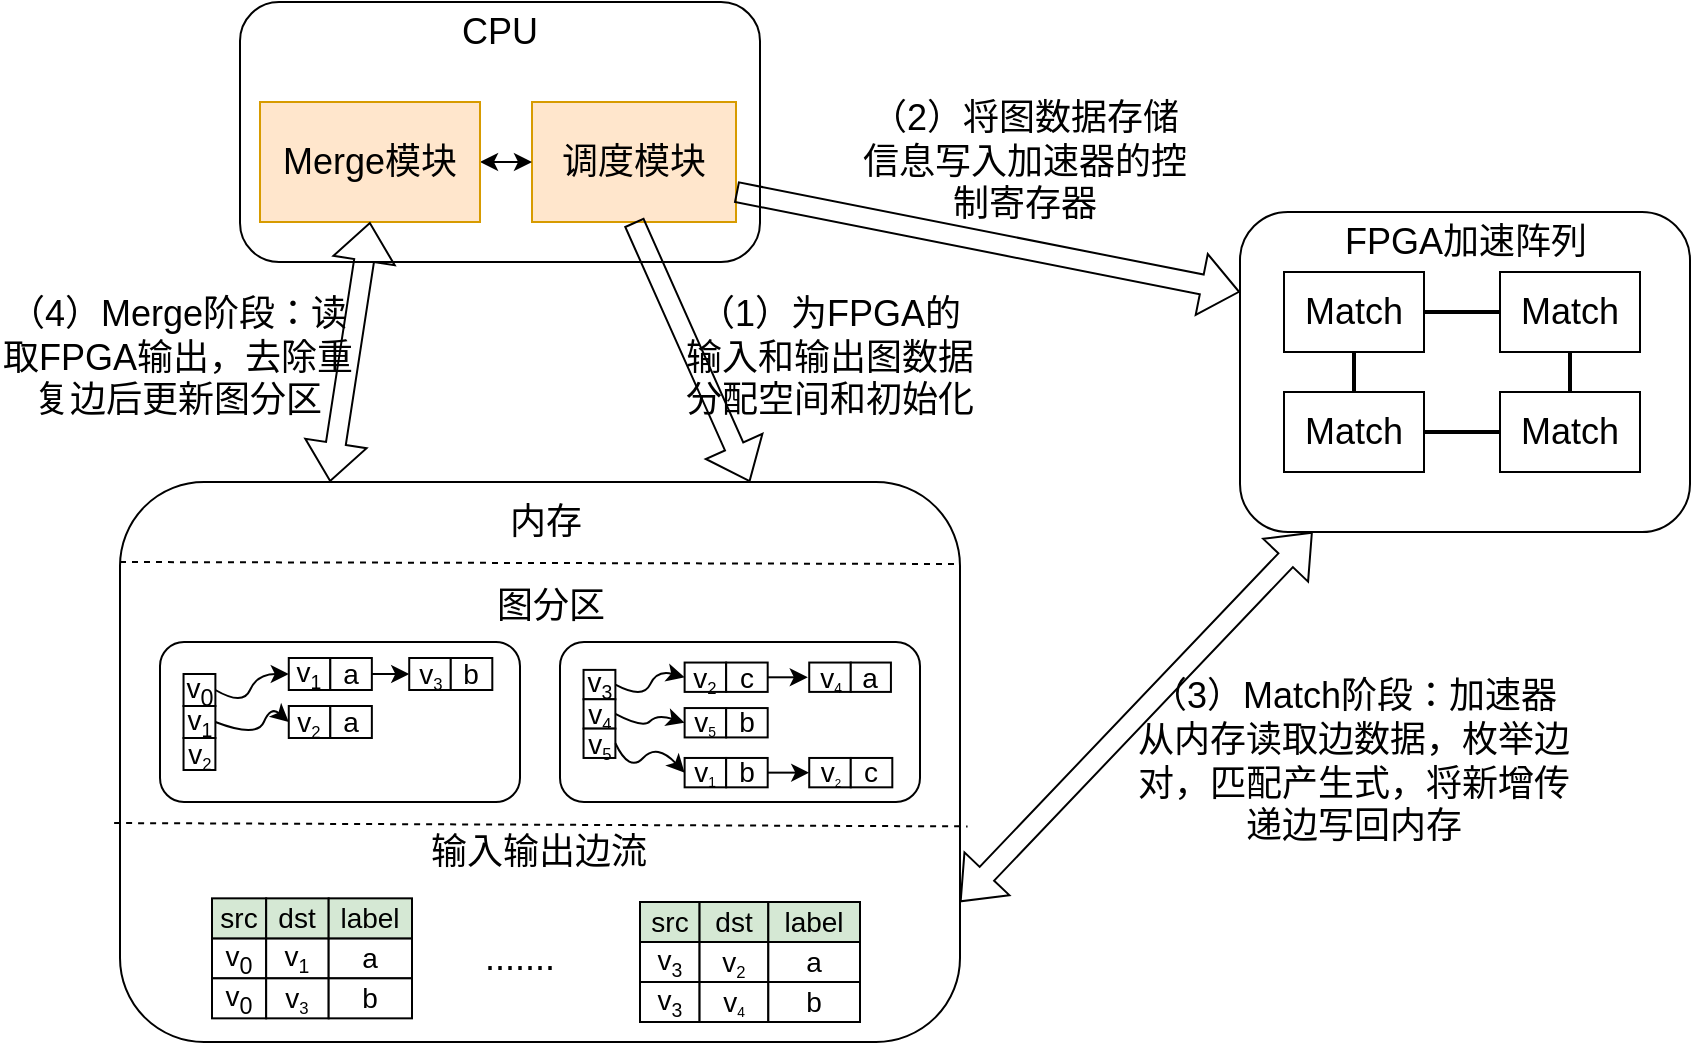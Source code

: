 <mxfile version="18.1.3" type="github">
  <diagram id="YscDvSlWubainQox9Fi7" name="Page-1">
    <mxGraphModel dx="1038" dy="529" grid="1" gridSize="10" guides="1" tooltips="1" connect="1" arrows="1" fold="1" page="1" pageScale="1" pageWidth="827" pageHeight="1169" math="0" shadow="0">
      <root>
        <mxCell id="0" />
        <mxCell id="1" parent="0" />
        <mxCell id="mXBABJLFOL5zwvfrdwrO-172" value="" style="group" vertex="1" connectable="0" parent="1">
          <mxGeometry x="110.0" y="280" width="420.0" height="280" as="geometry" />
        </mxCell>
        <mxCell id="mXBABJLFOL5zwvfrdwrO-5" value="" style="rounded=1;whiteSpace=wrap;html=1;fontSize=18;" vertex="1" parent="mXBABJLFOL5zwvfrdwrO-172">
          <mxGeometry x="1.137e-13" width="420" height="280" as="geometry" />
        </mxCell>
        <mxCell id="mXBABJLFOL5zwvfrdwrO-6" value="&lt;font style=&quot;font-size: 18px;&quot;&gt;内存&lt;/font&gt;" style="text;html=1;strokeColor=none;fillColor=none;align=center;verticalAlign=middle;whiteSpace=wrap;rounded=0;" vertex="1" parent="mXBABJLFOL5zwvfrdwrO-172">
          <mxGeometry x="178.0" width="70" height="40" as="geometry" />
        </mxCell>
        <mxCell id="mXBABJLFOL5zwvfrdwrO-76" value="" style="endArrow=none;dashed=1;html=1;rounded=0;fontSize=18;entryX=1.009;entryY=0.615;entryDx=0;entryDy=0;entryPerimeter=0;exitX=-0.007;exitY=0.609;exitDx=0;exitDy=0;exitPerimeter=0;" edge="1" parent="mXBABJLFOL5zwvfrdwrO-172" source="mXBABJLFOL5zwvfrdwrO-5" target="mXBABJLFOL5zwvfrdwrO-5">
          <mxGeometry width="50" height="50" relative="1" as="geometry">
            <mxPoint x="-10.32" y="169.68" as="sourcePoint" />
            <mxPoint x="432.32" y="170.52" as="targetPoint" />
          </mxGeometry>
        </mxCell>
        <mxCell id="mXBABJLFOL5zwvfrdwrO-78" value="" style="endArrow=none;dashed=1;html=1;rounded=0;fontSize=18;exitX=-0.003;exitY=0.606;exitDx=0;exitDy=0;exitPerimeter=0;" edge="1" parent="mXBABJLFOL5zwvfrdwrO-172">
          <mxGeometry width="50" height="50" relative="1" as="geometry">
            <mxPoint y="40.0" as="sourcePoint" />
            <mxPoint x="420.0" y="41" as="targetPoint" />
          </mxGeometry>
        </mxCell>
        <mxCell id="mXBABJLFOL5zwvfrdwrO-80" value="&lt;font style=&quot;font-size: 18px;&quot;&gt;图分区&lt;/font&gt;" style="text;html=1;strokeColor=none;fillColor=none;align=center;verticalAlign=middle;whiteSpace=wrap;rounded=0;" vertex="1" parent="mXBABJLFOL5zwvfrdwrO-172">
          <mxGeometry x="138.0" y="47" width="155" height="30" as="geometry" />
        </mxCell>
        <mxCell id="mXBABJLFOL5zwvfrdwrO-81" value="&lt;font style=&quot;font-size: 18px;&quot;&gt;输入输出边流&lt;/font&gt;" style="text;html=1;strokeColor=none;fillColor=none;align=center;verticalAlign=middle;whiteSpace=wrap;rounded=0;" vertex="1" parent="mXBABJLFOL5zwvfrdwrO-172">
          <mxGeometry x="102.75" y="170" width="212.5" height="30" as="geometry" />
        </mxCell>
        <mxCell id="mXBABJLFOL5zwvfrdwrO-135" value="" style="group" vertex="1" connectable="0" parent="mXBABJLFOL5zwvfrdwrO-172">
          <mxGeometry x="20.0" y="80" width="180" height="80" as="geometry" />
        </mxCell>
        <mxCell id="mXBABJLFOL5zwvfrdwrO-136" value="" style="rounded=1;whiteSpace=wrap;html=1;" vertex="1" parent="mXBABJLFOL5zwvfrdwrO-135">
          <mxGeometry width="180" height="80" as="geometry" />
        </mxCell>
        <mxCell id="mXBABJLFOL5zwvfrdwrO-137" value="" style="group" vertex="1" connectable="0" parent="mXBABJLFOL5zwvfrdwrO-135">
          <mxGeometry x="11.769" y="16" width="15.923" height="32" as="geometry" />
        </mxCell>
        <mxCell id="mXBABJLFOL5zwvfrdwrO-138" value="v&lt;sub&gt;0&lt;/sub&gt;" style="rounded=0;whiteSpace=wrap;html=1;fontSize=14;" vertex="1" parent="mXBABJLFOL5zwvfrdwrO-137">
          <mxGeometry width="15.923" height="16" as="geometry" />
        </mxCell>
        <mxCell id="mXBABJLFOL5zwvfrdwrO-139" value="v&lt;span style=&quot;font-size: 11.667px;&quot;&gt;&lt;sub&gt;1&lt;/sub&gt;&lt;/span&gt;" style="rounded=0;whiteSpace=wrap;html=1;fontSize=14;" vertex="1" parent="mXBABJLFOL5zwvfrdwrO-137">
          <mxGeometry y="16" width="15.923" height="16" as="geometry" />
        </mxCell>
        <mxCell id="mXBABJLFOL5zwvfrdwrO-140" value="" style="curved=1;endArrow=classic;html=1;rounded=0;exitX=1;exitY=0.5;exitDx=0;exitDy=0;entryX=0;entryY=0.5;entryDx=0;entryDy=0;" edge="1" parent="mXBABJLFOL5zwvfrdwrO-135" source="mXBABJLFOL5zwvfrdwrO-138" target="mXBABJLFOL5zwvfrdwrO-141">
          <mxGeometry width="50" height="50" relative="1" as="geometry">
            <mxPoint x="186.923" y="-16" as="sourcePoint" />
            <mxPoint x="69.231" y="16" as="targetPoint" />
            <Array as="points">
              <mxPoint x="41.538" y="32" />
              <mxPoint x="48.462" y="16" />
            </Array>
          </mxGeometry>
        </mxCell>
        <mxCell id="mXBABJLFOL5zwvfrdwrO-141" value="v&lt;span style=&quot;font-size: 11.667px;&quot;&gt;&lt;sub&gt;1&lt;/sub&gt;&lt;/span&gt;" style="rounded=0;whiteSpace=wrap;html=1;fontSize=14;" vertex="1" parent="mXBABJLFOL5zwvfrdwrO-135">
          <mxGeometry x="64.385" y="8" width="20.769" height="16" as="geometry" />
        </mxCell>
        <mxCell id="mXBABJLFOL5zwvfrdwrO-142" value="a" style="rounded=0;whiteSpace=wrap;html=1;fontSize=14;" vertex="1" parent="mXBABJLFOL5zwvfrdwrO-135">
          <mxGeometry x="85.154" y="8" width="20.769" height="16" as="geometry" />
        </mxCell>
        <mxCell id="mXBABJLFOL5zwvfrdwrO-143" value="" style="curved=1;endArrow=classic;html=1;rounded=0;exitX=1;exitY=0.5;exitDx=0;exitDy=0;entryX=0;entryY=0.5;entryDx=0;entryDy=0;" edge="1" parent="mXBABJLFOL5zwvfrdwrO-135" source="mXBABJLFOL5zwvfrdwrO-139" target="mXBABJLFOL5zwvfrdwrO-144">
          <mxGeometry width="50" height="50" relative="1" as="geometry">
            <mxPoint x="34.615" y="32" as="sourcePoint" />
            <mxPoint x="69.231" y="40" as="targetPoint" />
            <Array as="points">
              <mxPoint x="48.462" y="48" />
              <mxPoint x="55.385" y="32" />
            </Array>
          </mxGeometry>
        </mxCell>
        <mxCell id="mXBABJLFOL5zwvfrdwrO-144" value="v&lt;font size=&quot;1&quot;&gt;&lt;sub&gt;2&lt;/sub&gt;&lt;/font&gt;" style="rounded=0;whiteSpace=wrap;html=1;fontSize=14;" vertex="1" parent="mXBABJLFOL5zwvfrdwrO-135">
          <mxGeometry x="64.385" y="32" width="20.769" height="16" as="geometry" />
        </mxCell>
        <mxCell id="mXBABJLFOL5zwvfrdwrO-145" value="a" style="rounded=0;whiteSpace=wrap;html=1;fontSize=14;" vertex="1" parent="mXBABJLFOL5zwvfrdwrO-135">
          <mxGeometry x="85.154" y="32" width="20.769" height="16" as="geometry" />
        </mxCell>
        <mxCell id="mXBABJLFOL5zwvfrdwrO-146" value="" style="endArrow=classic;html=1;rounded=0;exitX=1;exitY=0.5;exitDx=0;exitDy=0;" edge="1" parent="mXBABJLFOL5zwvfrdwrO-135" source="mXBABJLFOL5zwvfrdwrO-142">
          <mxGeometry width="50" height="50" relative="1" as="geometry">
            <mxPoint x="138.462" y="40" as="sourcePoint" />
            <mxPoint x="124.615" y="16" as="targetPoint" />
          </mxGeometry>
        </mxCell>
        <mxCell id="mXBABJLFOL5zwvfrdwrO-147" value="v&lt;font size=&quot;1&quot;&gt;&lt;sub&gt;3&lt;/sub&gt;&lt;/font&gt;" style="rounded=0;whiteSpace=wrap;html=1;fontSize=14;" vertex="1" parent="mXBABJLFOL5zwvfrdwrO-135">
          <mxGeometry x="124.615" y="8" width="20.769" height="16" as="geometry" />
        </mxCell>
        <mxCell id="mXBABJLFOL5zwvfrdwrO-148" value="b" style="rounded=0;whiteSpace=wrap;html=1;fontSize=14;" vertex="1" parent="mXBABJLFOL5zwvfrdwrO-135">
          <mxGeometry x="145.385" y="8" width="20.769" height="16" as="geometry" />
        </mxCell>
        <mxCell id="mXBABJLFOL5zwvfrdwrO-149" value="v&lt;font size=&quot;1&quot;&gt;&lt;sub&gt;2&lt;/sub&gt;&lt;/font&gt;" style="rounded=0;whiteSpace=wrap;html=1;fontSize=14;" vertex="1" parent="mXBABJLFOL5zwvfrdwrO-135">
          <mxGeometry x="11.769" y="48" width="15.923" height="16" as="geometry" />
        </mxCell>
        <mxCell id="mXBABJLFOL5zwvfrdwrO-150" value="" style="group" vertex="1" connectable="0" parent="mXBABJLFOL5zwvfrdwrO-172">
          <mxGeometry x="220.0" y="80" width="180" height="80" as="geometry" />
        </mxCell>
        <mxCell id="mXBABJLFOL5zwvfrdwrO-151" value="" style="rounded=1;whiteSpace=wrap;html=1;" vertex="1" parent="mXBABJLFOL5zwvfrdwrO-150">
          <mxGeometry width="180" height="80" as="geometry" />
        </mxCell>
        <mxCell id="mXBABJLFOL5zwvfrdwrO-152" value="" style="group" vertex="1" connectable="0" parent="mXBABJLFOL5zwvfrdwrO-150">
          <mxGeometry x="11.769" y="13.945" width="15.923" height="44.037" as="geometry" />
        </mxCell>
        <mxCell id="mXBABJLFOL5zwvfrdwrO-153" value="v&lt;span style=&quot;font-size: 11.667px;&quot;&gt;&lt;sub&gt;3&lt;/sub&gt;&lt;/span&gt;" style="rounded=0;whiteSpace=wrap;html=1;fontSize=14;" vertex="1" parent="mXBABJLFOL5zwvfrdwrO-152">
          <mxGeometry width="15.923" height="14.679" as="geometry" />
        </mxCell>
        <mxCell id="mXBABJLFOL5zwvfrdwrO-154" value="v&lt;font size=&quot;1&quot;&gt;&lt;sub&gt;4&lt;/sub&gt;&lt;/font&gt;" style="rounded=0;whiteSpace=wrap;html=1;fontSize=14;" vertex="1" parent="mXBABJLFOL5zwvfrdwrO-152">
          <mxGeometry y="14.679" width="15.923" height="14.679" as="geometry" />
        </mxCell>
        <mxCell id="mXBABJLFOL5zwvfrdwrO-155" value="v&lt;font size=&quot;1&quot;&gt;&lt;sub&gt;5&lt;/sub&gt;&lt;/font&gt;" style="rounded=0;whiteSpace=wrap;html=1;fontSize=14;" vertex="1" parent="mXBABJLFOL5zwvfrdwrO-152">
          <mxGeometry y="29.358" width="15.923" height="14.679" as="geometry" />
        </mxCell>
        <mxCell id="mXBABJLFOL5zwvfrdwrO-156" value="v&lt;font size=&quot;1&quot;&gt;&lt;sub&gt;2&lt;/sub&gt;&lt;/font&gt;" style="rounded=0;whiteSpace=wrap;html=1;fontSize=14;" vertex="1" parent="mXBABJLFOL5zwvfrdwrO-150">
          <mxGeometry x="62.308" y="10.275" width="20.769" height="14.679" as="geometry" />
        </mxCell>
        <mxCell id="mXBABJLFOL5zwvfrdwrO-157" value="c" style="rounded=0;whiteSpace=wrap;html=1;fontSize=14;" vertex="1" parent="mXBABJLFOL5zwvfrdwrO-150">
          <mxGeometry x="83.077" y="10.275" width="20.769" height="14.679" as="geometry" />
        </mxCell>
        <mxCell id="mXBABJLFOL5zwvfrdwrO-158" value="" style="curved=1;endArrow=classic;html=1;rounded=0;exitX=1;exitY=0.5;exitDx=0;exitDy=0;entryX=0;entryY=0.5;entryDx=0;entryDy=0;" edge="1" parent="mXBABJLFOL5zwvfrdwrO-150" source="mXBABJLFOL5zwvfrdwrO-153" target="mXBABJLFOL5zwvfrdwrO-156">
          <mxGeometry width="50" height="50" relative="1" as="geometry">
            <mxPoint x="34.615" y="-59.45" as="sourcePoint" />
            <mxPoint x="71.308" y="-66.789" as="targetPoint" />
            <Array as="points">
              <mxPoint x="41.538" y="28.624" />
              <mxPoint x="48.462" y="13.945" />
            </Array>
          </mxGeometry>
        </mxCell>
        <mxCell id="mXBABJLFOL5zwvfrdwrO-159" value="v&lt;span style=&quot;font-size: 8.333px;&quot;&gt;&lt;sub&gt;4&lt;/sub&gt;&lt;/span&gt;" style="rounded=0;whiteSpace=wrap;html=1;fontSize=14;" vertex="1" parent="mXBABJLFOL5zwvfrdwrO-150">
          <mxGeometry x="124.615" y="10.275" width="20.769" height="14.679" as="geometry" />
        </mxCell>
        <mxCell id="mXBABJLFOL5zwvfrdwrO-160" style="edgeStyle=orthogonalEdgeStyle;rounded=0;orthogonalLoop=1;jettySize=auto;html=1;entryX=0;entryY=0.5;entryDx=0;entryDy=0;" edge="1" parent="mXBABJLFOL5zwvfrdwrO-150" source="mXBABJLFOL5zwvfrdwrO-157" target="mXBABJLFOL5zwvfrdwrO-159">
          <mxGeometry relative="1" as="geometry">
            <mxPoint x="124.615" y="17.615" as="targetPoint" />
          </mxGeometry>
        </mxCell>
        <mxCell id="mXBABJLFOL5zwvfrdwrO-161" value="a" style="rounded=0;whiteSpace=wrap;html=1;fontSize=14;" vertex="1" parent="mXBABJLFOL5zwvfrdwrO-150">
          <mxGeometry x="145.385" y="10.275" width="20.077" height="14.679" as="geometry" />
        </mxCell>
        <mxCell id="mXBABJLFOL5zwvfrdwrO-162" value="v&lt;span style=&quot;font-size: 8.333px;&quot;&gt;&lt;sub&gt;5&lt;/sub&gt;&lt;/span&gt;" style="rounded=0;whiteSpace=wrap;html=1;fontSize=14;" vertex="1" parent="mXBABJLFOL5zwvfrdwrO-150">
          <mxGeometry x="62.308" y="33.028" width="20.769" height="14.679" as="geometry" />
        </mxCell>
        <mxCell id="mXBABJLFOL5zwvfrdwrO-163" value="" style="curved=1;endArrow=classic;html=1;rounded=0;exitX=1;exitY=0.5;exitDx=0;exitDy=0;entryX=0;entryY=0.5;entryDx=0;entryDy=0;" edge="1" parent="mXBABJLFOL5zwvfrdwrO-150" source="mXBABJLFOL5zwvfrdwrO-154" target="mXBABJLFOL5zwvfrdwrO-162">
          <mxGeometry width="50" height="50" relative="1" as="geometry">
            <mxPoint x="34.615" y="28.624" as="sourcePoint" />
            <mxPoint x="69.231" y="24.954" as="targetPoint" />
            <Array as="points">
              <mxPoint x="41.538" y="43.303" />
              <mxPoint x="48.462" y="35.963" />
            </Array>
          </mxGeometry>
        </mxCell>
        <mxCell id="mXBABJLFOL5zwvfrdwrO-164" value="b" style="rounded=0;whiteSpace=wrap;html=1;fontSize=14;" vertex="1" parent="mXBABJLFOL5zwvfrdwrO-150">
          <mxGeometry x="83.077" y="33.028" width="20.769" height="14.679" as="geometry" />
        </mxCell>
        <mxCell id="mXBABJLFOL5zwvfrdwrO-165" value="v&lt;span style=&quot;font-size: 8.333px;&quot;&gt;&lt;sub&gt;1&lt;/sub&gt;&lt;/span&gt;" style="rounded=0;whiteSpace=wrap;html=1;fontSize=14;" vertex="1" parent="mXBABJLFOL5zwvfrdwrO-150">
          <mxGeometry x="62.308" y="57.982" width="20.769" height="14.679" as="geometry" />
        </mxCell>
        <mxCell id="mXBABJLFOL5zwvfrdwrO-166" value="" style="curved=1;endArrow=classic;html=1;rounded=0;exitX=1;exitY=0.5;exitDx=0;exitDy=0;entryX=0;entryY=0.5;entryDx=0;entryDy=0;" edge="1" parent="mXBABJLFOL5zwvfrdwrO-150" source="mXBABJLFOL5zwvfrdwrO-155" target="mXBABJLFOL5zwvfrdwrO-165">
          <mxGeometry width="50" height="50" relative="1" as="geometry">
            <mxPoint x="34.615" y="28.624" as="sourcePoint" />
            <mxPoint x="69.231" y="24.954" as="targetPoint" />
            <Array as="points">
              <mxPoint x="34.615" y="65.321" />
              <mxPoint x="48.462" y="50.642" />
            </Array>
          </mxGeometry>
        </mxCell>
        <mxCell id="mXBABJLFOL5zwvfrdwrO-167" value="b" style="rounded=0;whiteSpace=wrap;html=1;fontSize=14;" vertex="1" parent="mXBABJLFOL5zwvfrdwrO-150">
          <mxGeometry x="83.077" y="57.982" width="20.769" height="14.679" as="geometry" />
        </mxCell>
        <mxCell id="mXBABJLFOL5zwvfrdwrO-168" value="v&lt;span style=&quot;font-size: 6.944px;&quot;&gt;&lt;sub&gt;2&lt;/sub&gt;&lt;/span&gt;" style="rounded=0;whiteSpace=wrap;html=1;fontSize=14;" vertex="1" parent="mXBABJLFOL5zwvfrdwrO-150">
          <mxGeometry x="124.615" y="57.982" width="20.769" height="14.679" as="geometry" />
        </mxCell>
        <mxCell id="mXBABJLFOL5zwvfrdwrO-169" style="edgeStyle=orthogonalEdgeStyle;rounded=0;orthogonalLoop=1;jettySize=auto;html=1;exitX=1;exitY=0.5;exitDx=0;exitDy=0;entryX=0;entryY=0.5;entryDx=0;entryDy=0;" edge="1" parent="mXBABJLFOL5zwvfrdwrO-150" source="mXBABJLFOL5zwvfrdwrO-167" target="mXBABJLFOL5zwvfrdwrO-168">
          <mxGeometry relative="1" as="geometry">
            <mxPoint x="124.615" y="65.321" as="targetPoint" />
          </mxGeometry>
        </mxCell>
        <mxCell id="mXBABJLFOL5zwvfrdwrO-170" value="c" style="rounded=0;whiteSpace=wrap;html=1;fontSize=14;" vertex="1" parent="mXBABJLFOL5zwvfrdwrO-150">
          <mxGeometry x="145.385" y="57.982" width="20.769" height="14.679" as="geometry" />
        </mxCell>
        <mxCell id="mXBABJLFOL5zwvfrdwrO-83" value="" style="group" vertex="1" connectable="0" parent="mXBABJLFOL5zwvfrdwrO-172">
          <mxGeometry x="46.0" y="208.17" width="100" height="60" as="geometry" />
        </mxCell>
        <mxCell id="mXBABJLFOL5zwvfrdwrO-84" value="v&lt;sub&gt;0&lt;/sub&gt;" style="rounded=0;whiteSpace=wrap;html=1;fontSize=14;" vertex="1" parent="mXBABJLFOL5zwvfrdwrO-83">
          <mxGeometry y="20" width="27.083" height="20" as="geometry" />
        </mxCell>
        <mxCell id="mXBABJLFOL5zwvfrdwrO-85" value="v&lt;span style=&quot;font-size: 11.667px;&quot;&gt;&lt;sub&gt;1&lt;/sub&gt;&lt;/span&gt;" style="rounded=0;whiteSpace=wrap;html=1;fontSize=14;" vertex="1" parent="mXBABJLFOL5zwvfrdwrO-83">
          <mxGeometry x="27.083" y="20" width="31.25" height="20" as="geometry" />
        </mxCell>
        <mxCell id="mXBABJLFOL5zwvfrdwrO-86" value="a" style="rounded=0;whiteSpace=wrap;html=1;fontSize=14;" vertex="1" parent="mXBABJLFOL5zwvfrdwrO-83">
          <mxGeometry x="58.333" y="20" width="41.667" height="20" as="geometry" />
        </mxCell>
        <mxCell id="mXBABJLFOL5zwvfrdwrO-87" value="v&lt;sub&gt;0&lt;/sub&gt;" style="rounded=0;whiteSpace=wrap;html=1;fontSize=14;" vertex="1" parent="mXBABJLFOL5zwvfrdwrO-83">
          <mxGeometry y="40" width="27.083" height="20" as="geometry" />
        </mxCell>
        <mxCell id="mXBABJLFOL5zwvfrdwrO-88" value="v&lt;font size=&quot;1&quot;&gt;&lt;sub&gt;3&lt;/sub&gt;&lt;/font&gt;" style="rounded=0;whiteSpace=wrap;html=1;fontSize=14;" vertex="1" parent="mXBABJLFOL5zwvfrdwrO-83">
          <mxGeometry x="27.083" y="40" width="31.25" height="20" as="geometry" />
        </mxCell>
        <mxCell id="mXBABJLFOL5zwvfrdwrO-89" value="b" style="rounded=0;whiteSpace=wrap;html=1;fontSize=14;" vertex="1" parent="mXBABJLFOL5zwvfrdwrO-83">
          <mxGeometry x="58.333" y="40" width="41.667" height="20" as="geometry" />
        </mxCell>
        <mxCell id="mXBABJLFOL5zwvfrdwrO-90" value="src" style="rounded=0;whiteSpace=wrap;html=1;fontSize=14;fillColor=#d5e8d4;strokeColor=#000000;gradientColor=none;" vertex="1" parent="mXBABJLFOL5zwvfrdwrO-83">
          <mxGeometry width="27.083" height="20" as="geometry" />
        </mxCell>
        <mxCell id="mXBABJLFOL5zwvfrdwrO-91" value="dst" style="rounded=0;whiteSpace=wrap;html=1;fontSize=14;fillColor=#d5e8d4;strokeColor=#000000;" vertex="1" parent="mXBABJLFOL5zwvfrdwrO-83">
          <mxGeometry x="27.083" width="31.25" height="20" as="geometry" />
        </mxCell>
        <mxCell id="mXBABJLFOL5zwvfrdwrO-92" value="label" style="rounded=0;whiteSpace=wrap;html=1;fontSize=14;fillColor=#d5e8d4;strokeColor=#000000;gradientColor=none;" vertex="1" parent="mXBABJLFOL5zwvfrdwrO-83">
          <mxGeometry x="58.333" width="41.667" height="20" as="geometry" />
        </mxCell>
        <mxCell id="mXBABJLFOL5zwvfrdwrO-119" value="" style="group" vertex="1" connectable="0" parent="mXBABJLFOL5zwvfrdwrO-172">
          <mxGeometry x="260.0" y="210" width="110" height="60" as="geometry" />
        </mxCell>
        <mxCell id="mXBABJLFOL5zwvfrdwrO-120" value="v&lt;span style=&quot;font-size: 11.667px;&quot;&gt;&lt;sub&gt;3&lt;/sub&gt;&lt;/span&gt;" style="rounded=0;whiteSpace=wrap;html=1;fontSize=14;" vertex="1" parent="mXBABJLFOL5zwvfrdwrO-119">
          <mxGeometry y="20" width="29.792" height="20" as="geometry" />
        </mxCell>
        <mxCell id="mXBABJLFOL5zwvfrdwrO-121" value="v&lt;font size=&quot;1&quot;&gt;&lt;sub&gt;2&lt;/sub&gt;&lt;/font&gt;" style="rounded=0;whiteSpace=wrap;html=1;fontSize=14;" vertex="1" parent="mXBABJLFOL5zwvfrdwrO-119">
          <mxGeometry x="29.792" y="20" width="34.375" height="20" as="geometry" />
        </mxCell>
        <mxCell id="mXBABJLFOL5zwvfrdwrO-122" value="a" style="rounded=0;whiteSpace=wrap;html=1;fontSize=14;" vertex="1" parent="mXBABJLFOL5zwvfrdwrO-119">
          <mxGeometry x="64.167" y="20" width="45.833" height="20" as="geometry" />
        </mxCell>
        <mxCell id="mXBABJLFOL5zwvfrdwrO-123" value="v&lt;span style=&quot;font-size: 11.667px;&quot;&gt;&lt;sub&gt;3&lt;/sub&gt;&lt;/span&gt;" style="rounded=0;whiteSpace=wrap;html=1;fontSize=14;" vertex="1" parent="mXBABJLFOL5zwvfrdwrO-119">
          <mxGeometry y="40" width="29.792" height="20" as="geometry" />
        </mxCell>
        <mxCell id="mXBABJLFOL5zwvfrdwrO-124" value="v&lt;span style=&quot;font-size: 8.333px;&quot;&gt;&lt;sub&gt;4&lt;/sub&gt;&lt;/span&gt;" style="rounded=0;whiteSpace=wrap;html=1;fontSize=14;" vertex="1" parent="mXBABJLFOL5zwvfrdwrO-119">
          <mxGeometry x="29.792" y="40" width="34.375" height="20" as="geometry" />
        </mxCell>
        <mxCell id="mXBABJLFOL5zwvfrdwrO-125" value="b" style="rounded=0;whiteSpace=wrap;html=1;fontSize=14;" vertex="1" parent="mXBABJLFOL5zwvfrdwrO-119">
          <mxGeometry x="64.167" y="40" width="45.833" height="20" as="geometry" />
        </mxCell>
        <mxCell id="mXBABJLFOL5zwvfrdwrO-126" value="src" style="rounded=0;whiteSpace=wrap;html=1;fontSize=14;fillColor=#d5e8d4;strokeColor=#000000;gradientColor=none;" vertex="1" parent="mXBABJLFOL5zwvfrdwrO-119">
          <mxGeometry width="29.792" height="20" as="geometry" />
        </mxCell>
        <mxCell id="mXBABJLFOL5zwvfrdwrO-127" value="dst" style="rounded=0;whiteSpace=wrap;html=1;fontSize=14;fillColor=#d5e8d4;strokeColor=#000000;" vertex="1" parent="mXBABJLFOL5zwvfrdwrO-119">
          <mxGeometry x="29.792" width="34.375" height="20" as="geometry" />
        </mxCell>
        <mxCell id="mXBABJLFOL5zwvfrdwrO-128" value="label" style="rounded=0;whiteSpace=wrap;html=1;fontSize=14;fillColor=#d5e8d4;strokeColor=#000000;gradientColor=none;" vertex="1" parent="mXBABJLFOL5zwvfrdwrO-119">
          <mxGeometry x="64.167" width="45.833" height="20" as="geometry" />
        </mxCell>
        <mxCell id="mXBABJLFOL5zwvfrdwrO-171" value="......." style="text;html=1;strokeColor=none;fillColor=none;align=center;verticalAlign=middle;whiteSpace=wrap;rounded=0;fontSize=18;" vertex="1" parent="mXBABJLFOL5zwvfrdwrO-172">
          <mxGeometry x="170.0" y="223.17" width="60" height="30" as="geometry" />
        </mxCell>
        <mxCell id="mXBABJLFOL5zwvfrdwrO-173" value="" style="group" vertex="1" connectable="0" parent="1">
          <mxGeometry x="170" y="40" width="260" height="130" as="geometry" />
        </mxCell>
        <mxCell id="mXBABJLFOL5zwvfrdwrO-1" value="" style="rounded=1;whiteSpace=wrap;html=1;" vertex="1" parent="mXBABJLFOL5zwvfrdwrO-173">
          <mxGeometry width="260" height="130" as="geometry" />
        </mxCell>
        <mxCell id="mXBABJLFOL5zwvfrdwrO-2" value="&lt;font style=&quot;font-size: 18px;&quot;&gt;CPU&lt;/font&gt;" style="text;html=1;strokeColor=none;fillColor=none;align=center;verticalAlign=middle;whiteSpace=wrap;rounded=0;" vertex="1" parent="mXBABJLFOL5zwvfrdwrO-173">
          <mxGeometry x="100" width="60" height="30" as="geometry" />
        </mxCell>
        <mxCell id="mXBABJLFOL5zwvfrdwrO-3" value="&lt;font style=&quot;font-size: 18px;&quot;&gt;调度模块&lt;/font&gt;" style="rounded=0;whiteSpace=wrap;html=1;fillColor=#ffe6cc;strokeColor=#d79b00;" vertex="1" parent="mXBABJLFOL5zwvfrdwrO-173">
          <mxGeometry x="146" y="50" width="102" height="60" as="geometry" />
        </mxCell>
        <mxCell id="mXBABJLFOL5zwvfrdwrO-224" style="edgeStyle=orthogonalEdgeStyle;rounded=0;orthogonalLoop=1;jettySize=auto;html=1;exitX=1;exitY=0.5;exitDx=0;exitDy=0;entryX=0;entryY=0.5;entryDx=0;entryDy=0;fontSize=18;endArrow=classic;endFill=1;strokeWidth=1;startArrow=classic;startFill=1;" edge="1" parent="mXBABJLFOL5zwvfrdwrO-173" source="mXBABJLFOL5zwvfrdwrO-4" target="mXBABJLFOL5zwvfrdwrO-3">
          <mxGeometry relative="1" as="geometry" />
        </mxCell>
        <mxCell id="mXBABJLFOL5zwvfrdwrO-4" value="&lt;font style=&quot;font-size: 18px;&quot;&gt;Merge模块&lt;/font&gt;" style="rounded=0;whiteSpace=wrap;html=1;fillColor=#ffe6cc;strokeColor=#d79b00;" vertex="1" parent="mXBABJLFOL5zwvfrdwrO-173">
          <mxGeometry x="10" y="50" width="110" height="60" as="geometry" />
        </mxCell>
        <mxCell id="mXBABJLFOL5zwvfrdwrO-179" value="" style="rounded=1;whiteSpace=wrap;html=1;fontSize=18;" vertex="1" parent="1">
          <mxGeometry x="670" y="145" width="225" height="160" as="geometry" />
        </mxCell>
        <mxCell id="mXBABJLFOL5zwvfrdwrO-177" value="FPGA加速阵列" style="text;html=1;strokeColor=none;fillColor=none;align=center;verticalAlign=middle;whiteSpace=wrap;rounded=0;fontSize=18;" vertex="1" parent="1">
          <mxGeometry x="712.5" y="145" width="140" height="30" as="geometry" />
        </mxCell>
        <mxCell id="mXBABJLFOL5zwvfrdwrO-191" style="edgeStyle=orthogonalEdgeStyle;rounded=0;orthogonalLoop=1;jettySize=auto;html=1;exitX=1;exitY=0.5;exitDx=0;exitDy=0;entryX=0;entryY=0.5;entryDx=0;entryDy=0;fontSize=18;strokeWidth=2;endArrow=none;endFill=0;" edge="1" parent="1" source="mXBABJLFOL5zwvfrdwrO-180" target="mXBABJLFOL5zwvfrdwrO-181">
          <mxGeometry relative="1" as="geometry" />
        </mxCell>
        <mxCell id="mXBABJLFOL5zwvfrdwrO-194" style="edgeStyle=orthogonalEdgeStyle;rounded=0;orthogonalLoop=1;jettySize=auto;html=1;exitX=0.5;exitY=1;exitDx=0;exitDy=0;entryX=0.5;entryY=0;entryDx=0;entryDy=0;fontSize=18;strokeWidth=2;endArrow=none;endFill=0;" edge="1" parent="1" source="mXBABJLFOL5zwvfrdwrO-180" target="mXBABJLFOL5zwvfrdwrO-182">
          <mxGeometry relative="1" as="geometry" />
        </mxCell>
        <mxCell id="mXBABJLFOL5zwvfrdwrO-180" value="Match" style="rounded=0;whiteSpace=wrap;html=1;fontSize=18;" vertex="1" parent="1">
          <mxGeometry x="692" y="175" width="70" height="40" as="geometry" />
        </mxCell>
        <mxCell id="mXBABJLFOL5zwvfrdwrO-195" style="edgeStyle=orthogonalEdgeStyle;rounded=0;orthogonalLoop=1;jettySize=auto;html=1;exitX=0.5;exitY=1;exitDx=0;exitDy=0;entryX=0.5;entryY=0;entryDx=0;entryDy=0;fontSize=18;strokeWidth=2;endArrow=none;endFill=0;" edge="1" parent="1" source="mXBABJLFOL5zwvfrdwrO-181" target="mXBABJLFOL5zwvfrdwrO-183">
          <mxGeometry relative="1" as="geometry" />
        </mxCell>
        <mxCell id="mXBABJLFOL5zwvfrdwrO-181" value="Match" style="rounded=0;whiteSpace=wrap;html=1;fontSize=18;" vertex="1" parent="1">
          <mxGeometry x="800" y="175" width="70" height="40" as="geometry" />
        </mxCell>
        <mxCell id="mXBABJLFOL5zwvfrdwrO-193" style="edgeStyle=orthogonalEdgeStyle;rounded=0;orthogonalLoop=1;jettySize=auto;html=1;exitX=1;exitY=0.5;exitDx=0;exitDy=0;fontSize=18;strokeWidth=2;endArrow=none;endFill=0;" edge="1" parent="1" source="mXBABJLFOL5zwvfrdwrO-182" target="mXBABJLFOL5zwvfrdwrO-183">
          <mxGeometry relative="1" as="geometry" />
        </mxCell>
        <mxCell id="mXBABJLFOL5zwvfrdwrO-182" value="Match" style="rounded=0;whiteSpace=wrap;html=1;fontSize=18;" vertex="1" parent="1">
          <mxGeometry x="692" y="235" width="70" height="40" as="geometry" />
        </mxCell>
        <mxCell id="mXBABJLFOL5zwvfrdwrO-183" value="Match" style="rounded=0;whiteSpace=wrap;html=1;fontSize=18;" vertex="1" parent="1">
          <mxGeometry x="800" y="235" width="70" height="40" as="geometry" />
        </mxCell>
        <mxCell id="mXBABJLFOL5zwvfrdwrO-215" value="" style="shape=flexArrow;endArrow=classic;html=1;rounded=0;fontSize=18;strokeWidth=1;exitX=0.5;exitY=1;exitDx=0;exitDy=0;entryX=0.75;entryY=0;entryDx=0;entryDy=0;" edge="1" parent="1" source="mXBABJLFOL5zwvfrdwrO-3" target="mXBABJLFOL5zwvfrdwrO-5">
          <mxGeometry width="50" height="50" relative="1" as="geometry">
            <mxPoint x="410" y="250" as="sourcePoint" />
            <mxPoint x="460" y="200" as="targetPoint" />
          </mxGeometry>
        </mxCell>
        <mxCell id="mXBABJLFOL5zwvfrdwrO-216" value="&lt;div style=&quot;&quot;&gt;&lt;span style=&quot;background-color: initial;&quot;&gt;（1）为FPGA的&lt;/span&gt;&lt;/div&gt;&lt;div style=&quot;&quot;&gt;&lt;span style=&quot;background-color: initial;&quot;&gt;输入和输出图数据分配空间和初始化&lt;/span&gt;&lt;/div&gt;" style="text;html=1;strokeColor=none;fillColor=none;align=center;verticalAlign=middle;whiteSpace=wrap;rounded=0;fontSize=18;" vertex="1" parent="1">
          <mxGeometry x="390" y="200" width="150" height="35" as="geometry" />
        </mxCell>
        <mxCell id="mXBABJLFOL5zwvfrdwrO-217" value="" style="shape=flexArrow;endArrow=classic;html=1;rounded=0;fontSize=18;strokeWidth=1;exitX=1;exitY=0.75;exitDx=0;exitDy=0;entryX=0;entryY=0.25;entryDx=0;entryDy=0;" edge="1" parent="1" source="mXBABJLFOL5zwvfrdwrO-3" target="mXBABJLFOL5zwvfrdwrO-179">
          <mxGeometry width="50" height="50" relative="1" as="geometry">
            <mxPoint x="560" y="120" as="sourcePoint" />
            <mxPoint x="610" y="70" as="targetPoint" />
          </mxGeometry>
        </mxCell>
        <mxCell id="mXBABJLFOL5zwvfrdwrO-218" value="（2）将图数据存储信息写入加速器的控制寄存器" style="text;html=1;strokeColor=none;fillColor=none;align=center;verticalAlign=middle;whiteSpace=wrap;rounded=0;fontSize=18;" vertex="1" parent="1">
          <mxGeometry x="480" y="105" width="165" height="30" as="geometry" />
        </mxCell>
        <mxCell id="mXBABJLFOL5zwvfrdwrO-219" value="" style="shape=flexArrow;endArrow=classic;startArrow=classic;html=1;rounded=0;fontSize=18;strokeWidth=1;exitX=1;exitY=0.75;exitDx=0;exitDy=0;" edge="1" parent="1" source="mXBABJLFOL5zwvfrdwrO-5" target="mXBABJLFOL5zwvfrdwrO-179">
          <mxGeometry width="100" height="100" relative="1" as="geometry">
            <mxPoint x="640" y="460" as="sourcePoint" />
            <mxPoint x="740" y="360" as="targetPoint" />
          </mxGeometry>
        </mxCell>
        <mxCell id="mXBABJLFOL5zwvfrdwrO-220" value="（3）Match阶段：加速器从内存读取边数据，枚举边对，匹配产生式，将新增传递边写回内存" style="text;html=1;strokeColor=none;fillColor=none;align=center;verticalAlign=middle;whiteSpace=wrap;rounded=0;fontSize=18;" vertex="1" parent="1">
          <mxGeometry x="618.25" y="383" width="217.5" height="74" as="geometry" />
        </mxCell>
        <mxCell id="mXBABJLFOL5zwvfrdwrO-222" value="" style="shape=flexArrow;endArrow=classic;startArrow=classic;html=1;rounded=0;fontSize=18;strokeWidth=1;entryX=0.5;entryY=1;entryDx=0;entryDy=0;exitX=0.25;exitY=0;exitDx=0;exitDy=0;" edge="1" parent="1" source="mXBABJLFOL5zwvfrdwrO-5" target="mXBABJLFOL5zwvfrdwrO-4">
          <mxGeometry width="100" height="100" relative="1" as="geometry">
            <mxPoint x="220" y="280" as="sourcePoint" />
            <mxPoint x="320" y="200" as="targetPoint" />
          </mxGeometry>
        </mxCell>
        <mxCell id="mXBABJLFOL5zwvfrdwrO-223" value="（4）Merge阶段：读取FPGA输出，去除重复边后更新图分区" style="text;html=1;strokeColor=none;fillColor=none;align=center;verticalAlign=middle;whiteSpace=wrap;rounded=0;fontSize=18;" vertex="1" parent="1">
          <mxGeometry x="50" y="180.5" width="177.5" height="74" as="geometry" />
        </mxCell>
      </root>
    </mxGraphModel>
  </diagram>
</mxfile>
